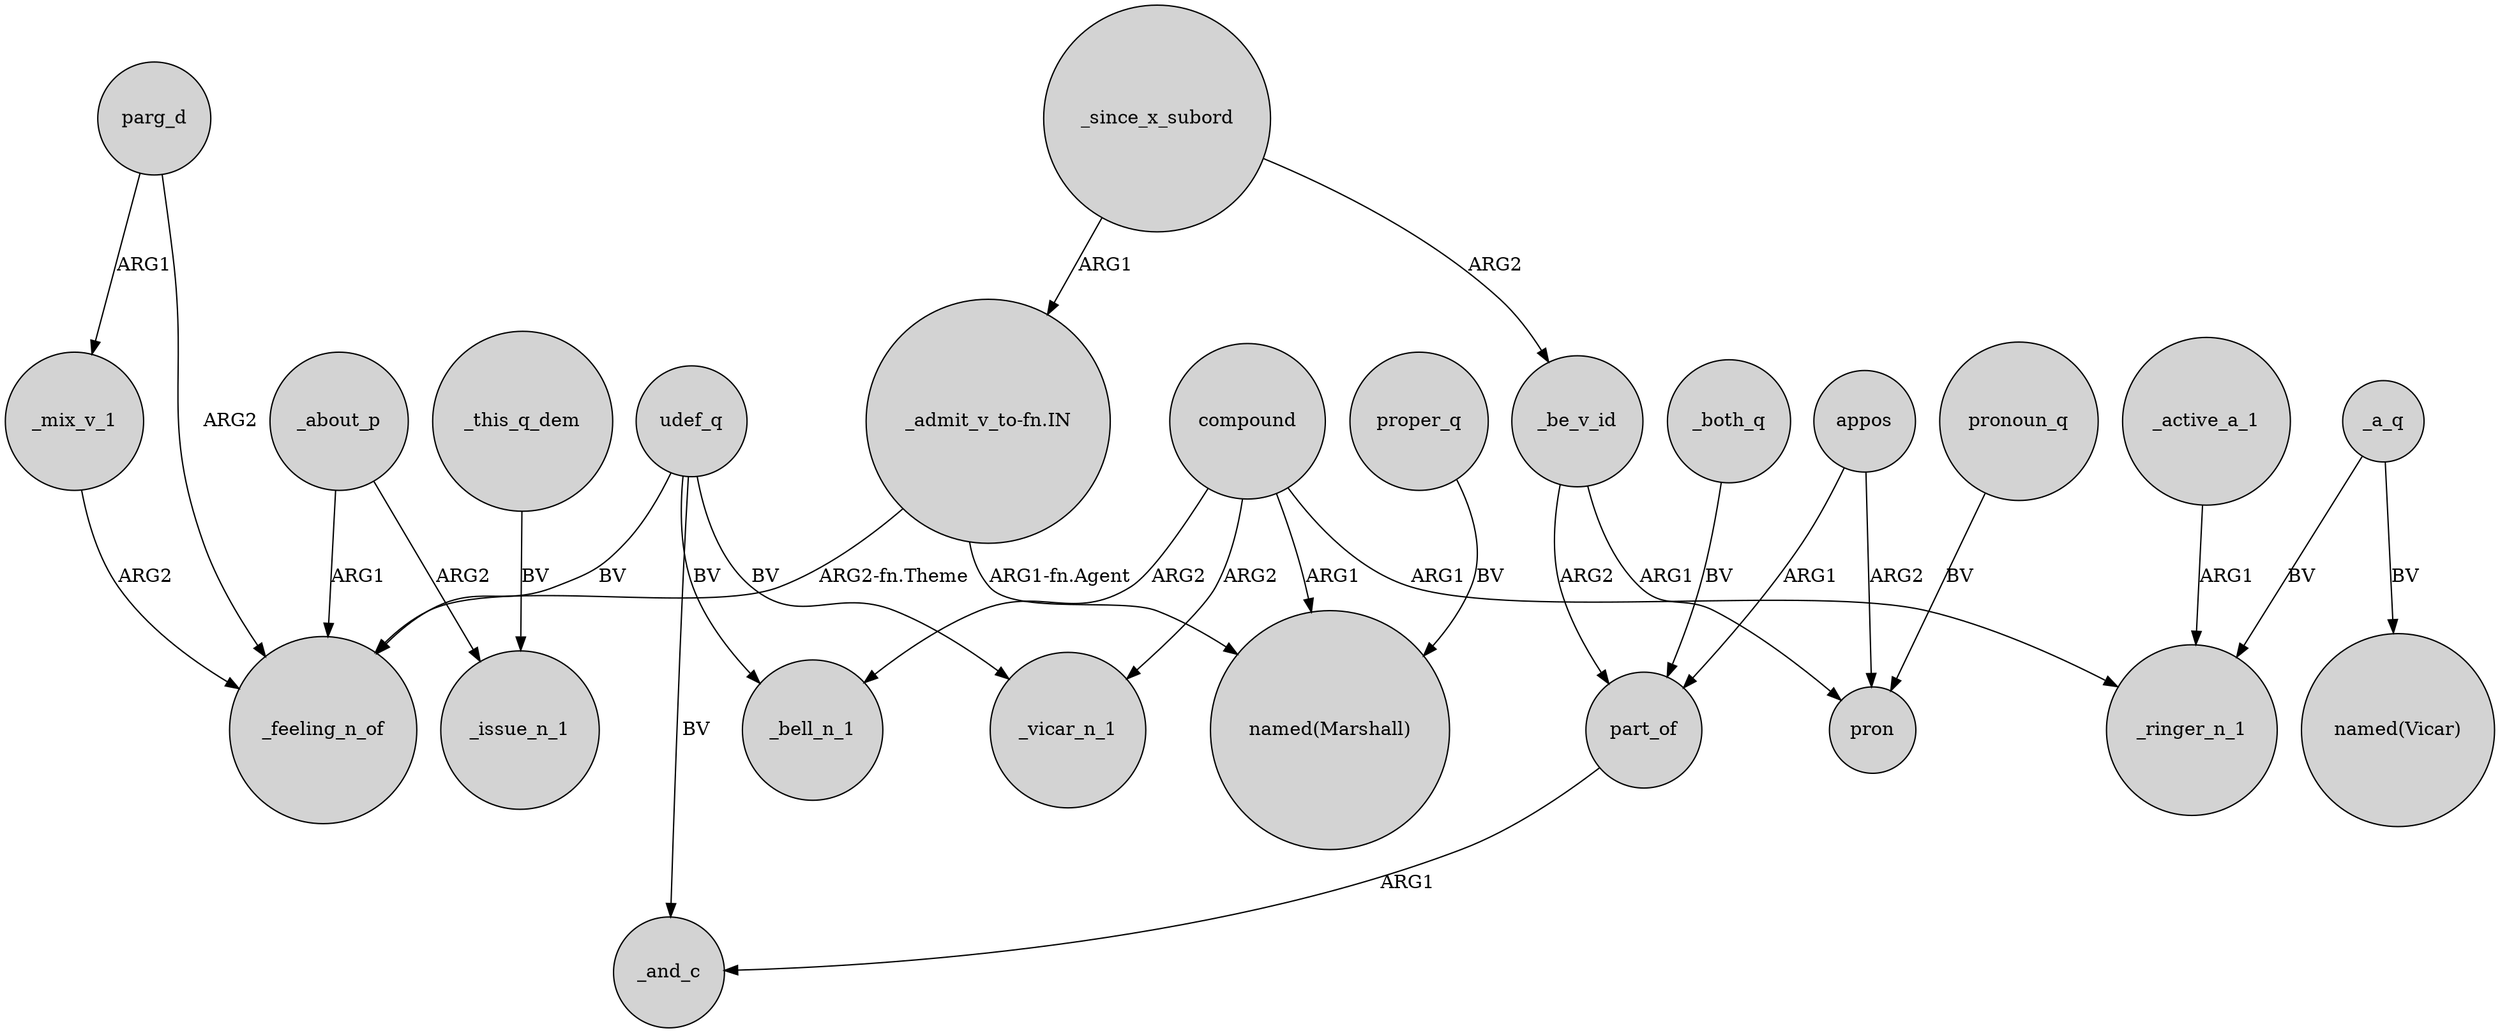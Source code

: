 digraph {
	node [shape=circle style=filled]
	compound -> _bell_n_1 [label=ARG2]
	_about_p -> _issue_n_1 [label=ARG2]
	_about_p -> _feeling_n_of [label=ARG1]
	compound -> "named(Marshall)" [label=ARG1]
	appos -> pron [label=ARG2]
	udef_q -> _vicar_n_1 [label=BV]
	compound -> _ringer_n_1 [label=ARG1]
	udef_q -> _bell_n_1 [label=BV]
	udef_q -> _feeling_n_of [label=BV]
	_active_a_1 -> _ringer_n_1 [label=ARG1]
	appos -> part_of [label=ARG1]
	"_admit_v_to-fn.IN" -> _feeling_n_of [label="ARG2-fn.Theme"]
	_be_v_id -> pron [label=ARG1]
	_both_q -> part_of [label=BV]
	_mix_v_1 -> _feeling_n_of [label=ARG2]
	part_of -> _and_c [label=ARG1]
	_a_q -> _ringer_n_1 [label=BV]
	pronoun_q -> pron [label=BV]
	_since_x_subord -> _be_v_id [label=ARG2]
	_this_q_dem -> _issue_n_1 [label=BV]
	_since_x_subord -> "_admit_v_to-fn.IN" [label=ARG1]
	parg_d -> _feeling_n_of [label=ARG2]
	"_admit_v_to-fn.IN" -> "named(Marshall)" [label="ARG1-fn.Agent"]
	proper_q -> "named(Marshall)" [label=BV]
	_a_q -> "named(Vicar)" [label=BV]
	_be_v_id -> part_of [label=ARG2]
	udef_q -> _and_c [label=BV]
	compound -> _vicar_n_1 [label=ARG2]
	parg_d -> _mix_v_1 [label=ARG1]
}

